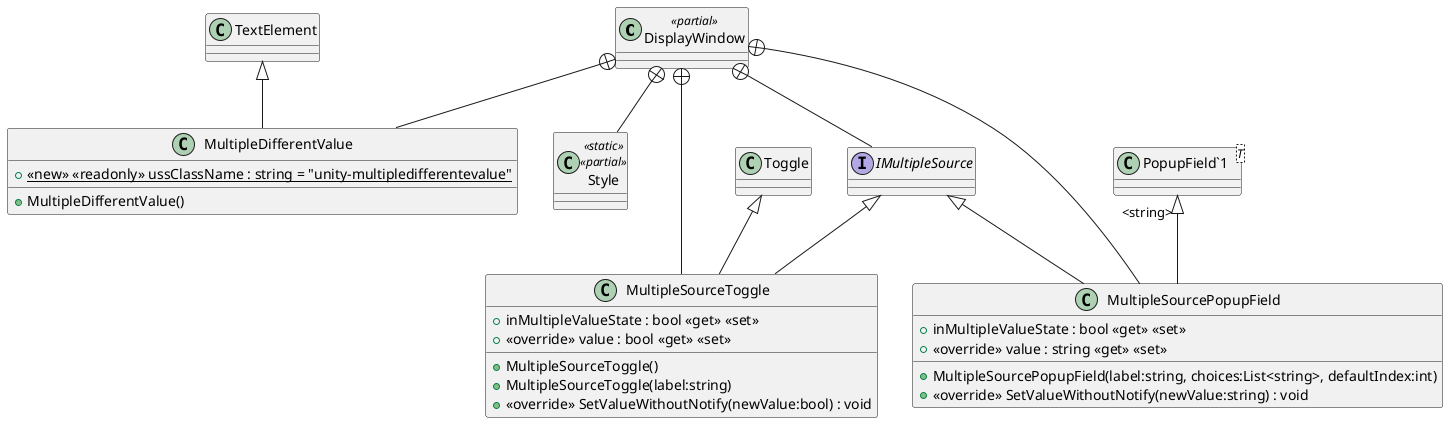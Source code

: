 @startuml
class DisplayWindow <<partial>> {
}
class Style <<static>> <<partial>> {
}
class MultipleDifferentValue {
    + <<new>> {static} <<readonly>> ussClassName : string = "unity-multipledifferentevalue"
    + MultipleDifferentValue()
}
interface IMultipleSource {
}
class MultipleSourceToggle {
    + inMultipleValueState : bool <<get>> <<set>>
    + MultipleSourceToggle()
    + MultipleSourceToggle(label:string)
    + <<override>> SetValueWithoutNotify(newValue:bool) : void
    + <<override>> value : bool <<get>> <<set>>
}
class MultipleSourcePopupField {
    + inMultipleValueState : bool <<get>> <<set>>
    + MultipleSourcePopupField(label:string, choices:List<string>, defaultIndex:int)
    + <<override>> SetValueWithoutNotify(newValue:string) : void
    + <<override>> value : string <<get>> <<set>>
}
class "PopupField`1"<T> {
}
DisplayWindow +-- Style
DisplayWindow +-- MultipleDifferentValue
TextElement <|-- MultipleDifferentValue
DisplayWindow +-- IMultipleSource
DisplayWindow +-- MultipleSourceToggle
Toggle <|-- MultipleSourceToggle
IMultipleSource <|-- MultipleSourceToggle
DisplayWindow +-- MultipleSourcePopupField
"PopupField`1" "<string>" <|-- MultipleSourcePopupField
IMultipleSource <|-- MultipleSourcePopupField
@enduml
